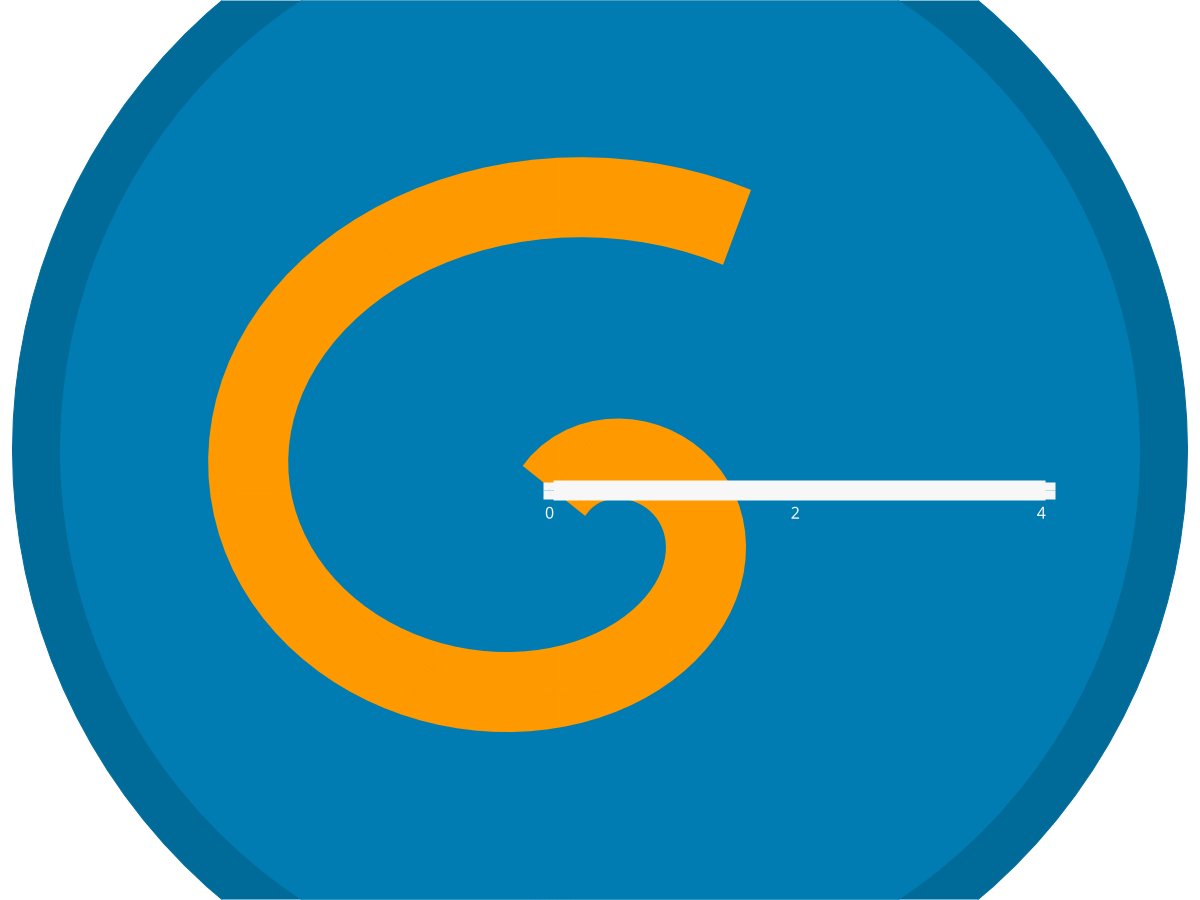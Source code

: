 #!/usr/bin/env gnuplot

# vim: set tabstop=4 shiftwidth=4 expandtab filetype=gnuplot:

# Output to 512x512px png:
set terminal pngcairo transparent rounded size 512,512 font ",55"
set output ARG0[*:strlen(ARG0)-3].'.png'

# Remove unnecessary stuff:
set margins 0,0,0,0
unset border
unset tics
unset key

# Setup colors:
AC  = '#f7f7f7'
FG  = hsv2rgb(0.10, 1, 1.0)
BGC = hsv2rgb(0.55, 1, 0.6)
BGF = hsv2rgb(0.55, 1, 0.7)

# Draw background circles:
set style fill solid
set object circle center screen 0.5,0.5 size screen 0.49 behind fillcolor rgb BGC
set object circle center screen 0.5,0.5 size screen 0.45 behind fillcolor rgb BGF

# Setup tic marks:
set border linecolor rgb AC linewidth 20
set rtics axis 2 textcolor rgb AC right
set grid rtics front polar linecolor rgb BGF linewidth 0

# Plot spiral:
set polar
set rrange [0:4]
set xrange [-4.5:5.25]
set yrange [-4.0:4.80]

O = pi / 3
rotate(t) = abs(pi*2 - (t - O))
spiral(t) = log(rotate(t)+1)*1.5

plot [O:pi*2+O] spiral(t) linecolor rgb FG linewidth 80

# ***** end of source *****
